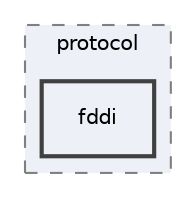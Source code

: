 digraph "/Users/jlu/zeek/src/packet_analysis/protocol/fddi"
{
 // LATEX_PDF_SIZE
  edge [fontname="Helvetica",fontsize="10",labelfontname="Helvetica",labelfontsize="10"];
  node [fontname="Helvetica",fontsize="10",shape=record];
  compound=true
  subgraph clusterdir_d66370ba551cea76de8be34d28adc26c {
    graph [ bgcolor="#edf0f7", pencolor="grey50", style="filled,dashed,", label="protocol", fontname="Helvetica", fontsize="10", URL="dir_d66370ba551cea76de8be34d28adc26c.html"]
  dir_a71122705074168e0061f8a2faee53ae [shape=box, label="fddi", style="filled,bold,", fillcolor="#edf0f7", color="grey25", URL="dir_a71122705074168e0061f8a2faee53ae.html"];
  }
}
